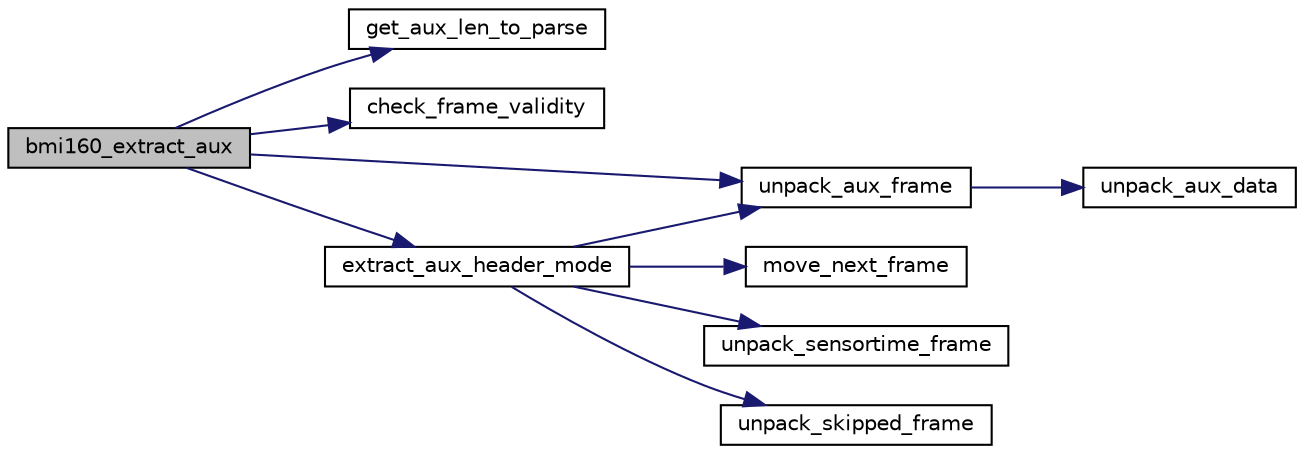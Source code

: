 digraph "bmi160_extract_aux"
{
  edge [fontname="Helvetica",fontsize="10",labelfontname="Helvetica",labelfontsize="10"];
  node [fontname="Helvetica",fontsize="10",shape=record];
  rankdir="LR";
  Node1 [label="bmi160_extract_aux",height=0.2,width=0.4,color="black", fillcolor="grey75", style="filled", fontcolor="black"];
  Node1 -> Node2 [color="midnightblue",fontsize="10",style="solid",fontname="Helvetica"];
  Node2 [label="get_aux_len_to_parse",height=0.2,width=0.4,color="black", fillcolor="white", style="filled",URL="$bmi160_8c.html#a89d53f835a9315bdf19c624abcf9a7fe",tooltip="This API computes the number of bytes of aux FIFO data which is to be parsed in header-less mode..."];
  Node1 -> Node3 [color="midnightblue",fontsize="10",style="solid",fontname="Helvetica"];
  Node3 [label="check_frame_validity",height=0.2,width=0.4,color="black", fillcolor="white", style="filled",URL="$bmi160_8c.html#a7c67cdc64c320e0c479b57f27c30b142",tooltip="This API checks the presence of non-valid frames in the read fifo data. "];
  Node1 -> Node4 [color="midnightblue",fontsize="10",style="solid",fontname="Helvetica"];
  Node4 [label="unpack_aux_frame",height=0.2,width=0.4,color="black", fillcolor="white", style="filled",URL="$bmi160_8c.html#a89fd412ed63d023d3612b026894ba465",tooltip="This API is used to parse the aux&#39;s data from the FIFO data in both header mode and header-less mode..."];
  Node4 -> Node5 [color="midnightblue",fontsize="10",style="solid",fontname="Helvetica"];
  Node5 [label="unpack_aux_data",height=0.2,width=0.4,color="black", fillcolor="white", style="filled",URL="$bmi160_8c.html#ac0538aea4a237954e939b0741ec0e6dd",tooltip="This API is used to parse the aux data from the FIFO data and store it in the instance of the structu..."];
  Node1 -> Node6 [color="midnightblue",fontsize="10",style="solid",fontname="Helvetica"];
  Node6 [label="extract_aux_header_mode",height=0.2,width=0.4,color="black", fillcolor="white", style="filled",URL="$bmi160_8c.html#a6a255669d0bfff7bd48ab205d6bd2070",tooltip="This API is used to parse the aux data from the FIFO data in header mode. "];
  Node6 -> Node4 [color="midnightblue",fontsize="10",style="solid",fontname="Helvetica"];
  Node6 -> Node7 [color="midnightblue",fontsize="10",style="solid",fontname="Helvetica"];
  Node7 [label="move_next_frame",height=0.2,width=0.4,color="black", fillcolor="white", style="filled",URL="$bmi160_8c.html#a58866dc5d7ac1b024599e2878f4e8d43",tooltip="This API is used to move the data index ahead of the current_frame_length parameter when unnecessary ..."];
  Node6 -> Node8 [color="midnightblue",fontsize="10",style="solid",fontname="Helvetica"];
  Node8 [label="unpack_sensortime_frame",height=0.2,width=0.4,color="black", fillcolor="white", style="filled",URL="$bmi160_8c.html#a1a38fe80a2f0daffa294f4e70b3eac90",tooltip="This API is used to parse and store the sensor time from the FIFO data in the structure instance dev..."];
  Node6 -> Node9 [color="midnightblue",fontsize="10",style="solid",fontname="Helvetica"];
  Node9 [label="unpack_skipped_frame",height=0.2,width=0.4,color="black", fillcolor="white", style="filled",URL="$bmi160_8c.html#a62ccdc39fad37aedd60ebafb9147b816",tooltip="This API is used to parse and store the skipped_frame_count from the FIFO data in the structure insta..."];
}
